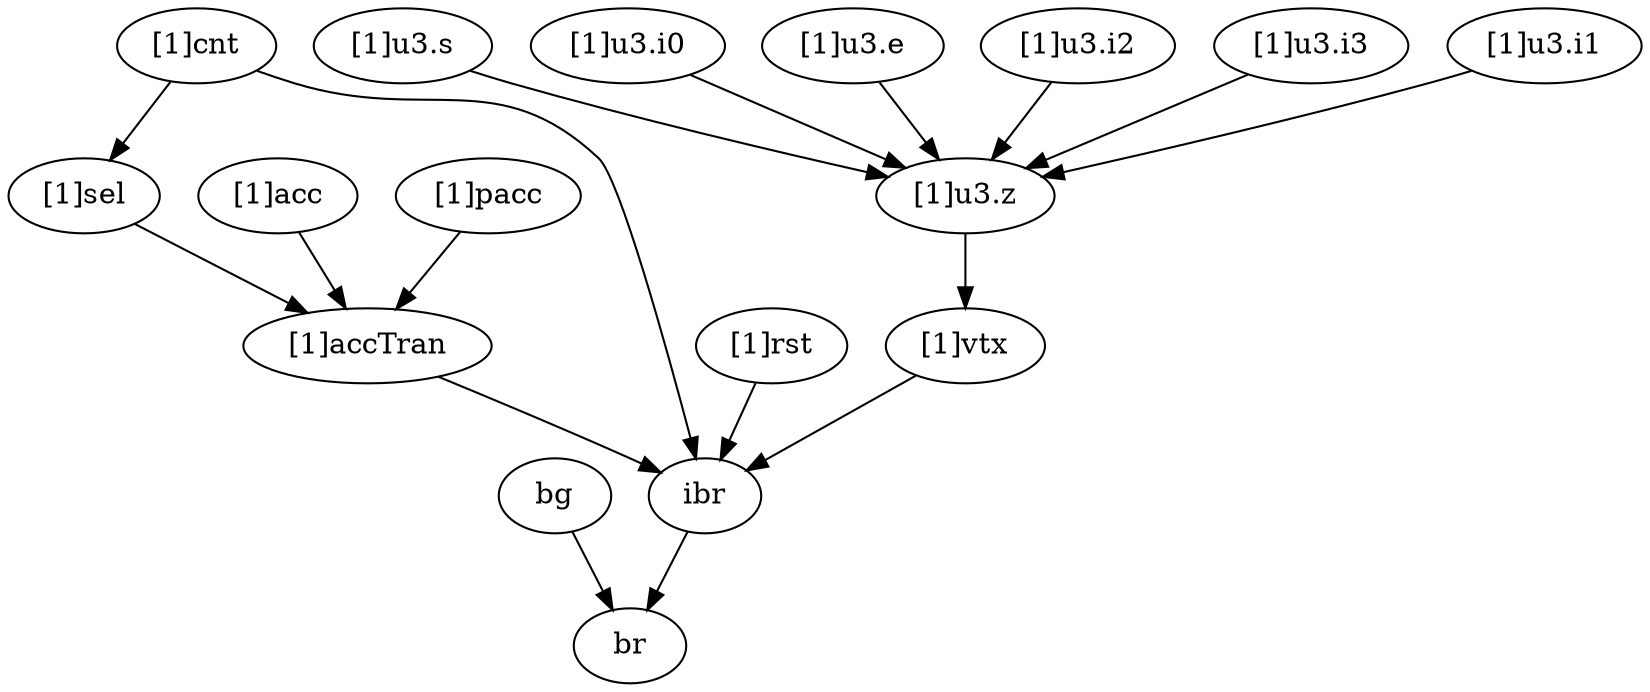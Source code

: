 strict digraph "" {
	bg	 [complexity=12,
		importance=0.0878720041468,
		rank=0.00732266701224];
	br	 [complexity=0,
		importance=0.0203246882231,
		rank=0.0];
	bg -> br;
	"[1]cnt"	 [complexity=20,
		importance=0.227375240672,
		rank=0.0113687620336];
	"[1]sel"	 [complexity=18,
		importance=0.220801989418,
		rank=0.0122667771899];
	"[1]cnt" -> "[1]sel";
	ibr	 [complexity=12,
		importance=0.102227765028,
		rank=0.00851898041902];
	"[1]cnt" -> ibr;
	"[1]accTran"	 [complexity=14,
		importance=0.213863545263,
		rank=0.0152759675188];
	"[1]accTran" -> ibr;
	"[1]rst"	 [complexity=13,
		importance=0.313256546339,
		rank=0.0240966574107];
	"[1]rst" -> ibr;
	"[1]u3.s"	 [complexity=15,
		importance=1.04888239486,
		rank=0.0699254929907];
	"[1]u3.z"	 [complexity=14,
		importance=0.260515333424,
		rank=0.0186082381017];
	"[1]u3.s" -> "[1]u3.z";
	"[1]u3.i0"	 [complexity=16,
		importance=0.270375320783,
		rank=0.0168984575489];
	"[1]u3.i0" -> "[1]u3.z";
	"[1]vtx"	 [complexity=14,
		importance=0.227524062266,
		rank=0.0162517187333];
	"[1]u3.z" -> "[1]vtx";
	"[1]u3.e"	 [complexity=15,
		importance=1.30914991837,
		rank=0.0872766612248];
	"[1]u3.e" -> "[1]u3.z";
	"[1]acc"	 [complexity=18,
		importance=0.223457427448,
		rank=0.0124143015249];
	"[1]acc" -> "[1]accTran";
	"[1]u3.i2"	 [complexity=16,
		importance=0.270375320783,
		rank=0.0168984575489];
	"[1]u3.i2" -> "[1]u3.z";
	"[1]u3.i3"	 [complexity=16,
		importance=0.270375320783,
		rank=0.0168984575489];
	"[1]u3.i3" -> "[1]u3.z";
	"[1]u3.i1"	 [complexity=16,
		importance=0.270375320783,
		rank=0.0168984575489];
	"[1]u3.i1" -> "[1]u3.z";
	"[1]sel" -> "[1]accTran";
	ibr -> br;
	"[1]vtx" -> ibr;
	"[1]pacc"	 [complexity=18,
		importance=0.221812482819,
		rank=0.0123229157122];
	"[1]pacc" -> "[1]accTran";
}
